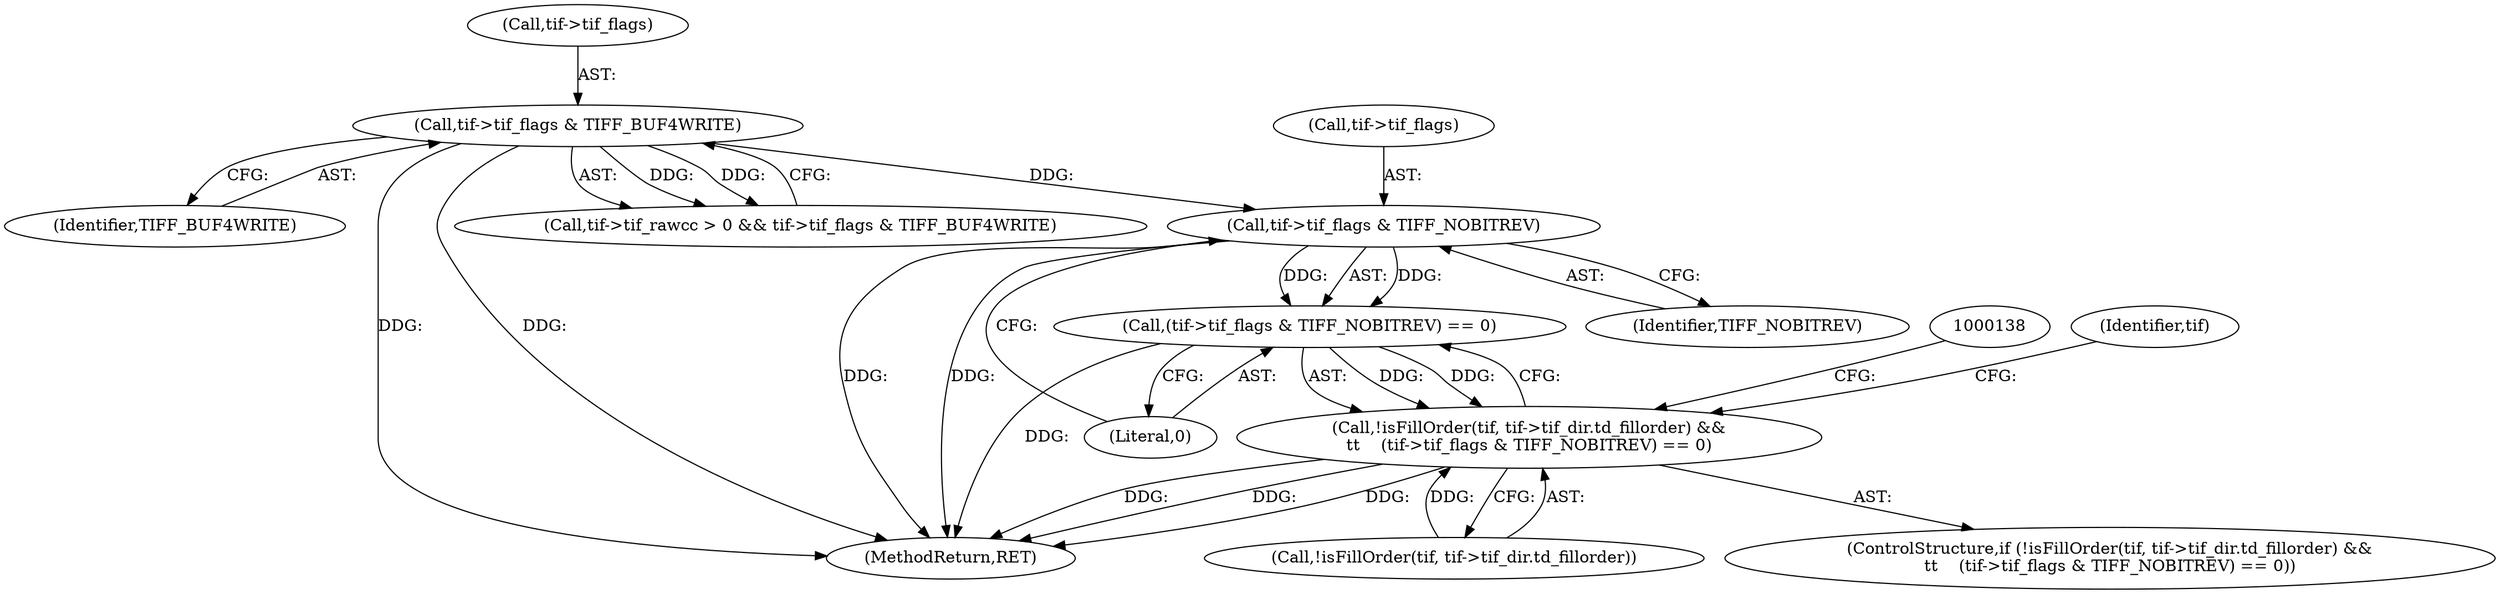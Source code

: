 digraph "0_libtiff_83a4b92815ea04969d494416eaae3d4c6b338e4a#diff-c8b4b355f9b5c06d585b23138e1c185f_2@pointer" {
"1000130" [label="(Call,tif->tif_flags & TIFF_NOBITREV)"];
"1000113" [label="(Call,tif->tif_flags & TIFF_BUF4WRITE)"];
"1000129" [label="(Call,(tif->tif_flags & TIFF_NOBITREV) == 0)"];
"1000120" [label="(Call,!isFillOrder(tif, tif->tif_dir.td_fillorder) &&\n\t\t    (tif->tif_flags & TIFF_NOBITREV) == 0)"];
"1000113" [label="(Call,tif->tif_flags & TIFF_BUF4WRITE)"];
"1000121" [label="(Call,!isFillOrder(tif, tif->tif_dir.td_fillorder))"];
"1000117" [label="(Identifier,TIFF_BUF4WRITE)"];
"1000193" [label="(MethodReturn,RET)"];
"1000114" [label="(Call,tif->tif_flags)"];
"1000131" [label="(Call,tif->tif_flags)"];
"1000134" [label="(Identifier,TIFF_NOBITREV)"];
"1000120" [label="(Call,!isFillOrder(tif, tif->tif_dir.td_fillorder) &&\n\t\t    (tif->tif_flags & TIFF_NOBITREV) == 0)"];
"1000129" [label="(Call,(tif->tif_flags & TIFF_NOBITREV) == 0)"];
"1000130" [label="(Call,tif->tif_flags & TIFF_NOBITREV)"];
"1000148" [label="(Identifier,tif)"];
"1000119" [label="(ControlStructure,if (!isFillOrder(tif, tif->tif_dir.td_fillorder) &&\n\t\t    (tif->tif_flags & TIFF_NOBITREV) == 0))"];
"1000135" [label="(Literal,0)"];
"1000107" [label="(Call,tif->tif_rawcc > 0 && tif->tif_flags & TIFF_BUF4WRITE)"];
"1000130" -> "1000129"  [label="AST: "];
"1000130" -> "1000134"  [label="CFG: "];
"1000131" -> "1000130"  [label="AST: "];
"1000134" -> "1000130"  [label="AST: "];
"1000135" -> "1000130"  [label="CFG: "];
"1000130" -> "1000193"  [label="DDG: "];
"1000130" -> "1000193"  [label="DDG: "];
"1000130" -> "1000129"  [label="DDG: "];
"1000130" -> "1000129"  [label="DDG: "];
"1000113" -> "1000130"  [label="DDG: "];
"1000113" -> "1000107"  [label="AST: "];
"1000113" -> "1000117"  [label="CFG: "];
"1000114" -> "1000113"  [label="AST: "];
"1000117" -> "1000113"  [label="AST: "];
"1000107" -> "1000113"  [label="CFG: "];
"1000113" -> "1000193"  [label="DDG: "];
"1000113" -> "1000193"  [label="DDG: "];
"1000113" -> "1000107"  [label="DDG: "];
"1000113" -> "1000107"  [label="DDG: "];
"1000129" -> "1000120"  [label="AST: "];
"1000129" -> "1000135"  [label="CFG: "];
"1000135" -> "1000129"  [label="AST: "];
"1000120" -> "1000129"  [label="CFG: "];
"1000129" -> "1000193"  [label="DDG: "];
"1000129" -> "1000120"  [label="DDG: "];
"1000129" -> "1000120"  [label="DDG: "];
"1000120" -> "1000119"  [label="AST: "];
"1000120" -> "1000121"  [label="CFG: "];
"1000121" -> "1000120"  [label="AST: "];
"1000138" -> "1000120"  [label="CFG: "];
"1000148" -> "1000120"  [label="CFG: "];
"1000120" -> "1000193"  [label="DDG: "];
"1000120" -> "1000193"  [label="DDG: "];
"1000120" -> "1000193"  [label="DDG: "];
"1000121" -> "1000120"  [label="DDG: "];
}
